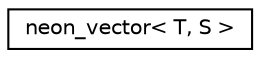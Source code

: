 digraph "Graphical Class Hierarchy"
{
 // LATEX_PDF_SIZE
  edge [fontname="Helvetica",fontsize="10",labelfontname="Helvetica",labelfontsize="10"];
  node [fontname="Helvetica",fontsize="10",shape=record];
  rankdir="LR";
  Node0 [label="neon_vector\< T, S \>",height=0.2,width=0.4,color="black", fillcolor="white", style="filled",URL="$structarm__compute_1_1wrapper_1_1traits_1_1neon__vector.xhtml",tooltip="Create the appropriate SIMD vector given its type and size in terms of elements."];
}
